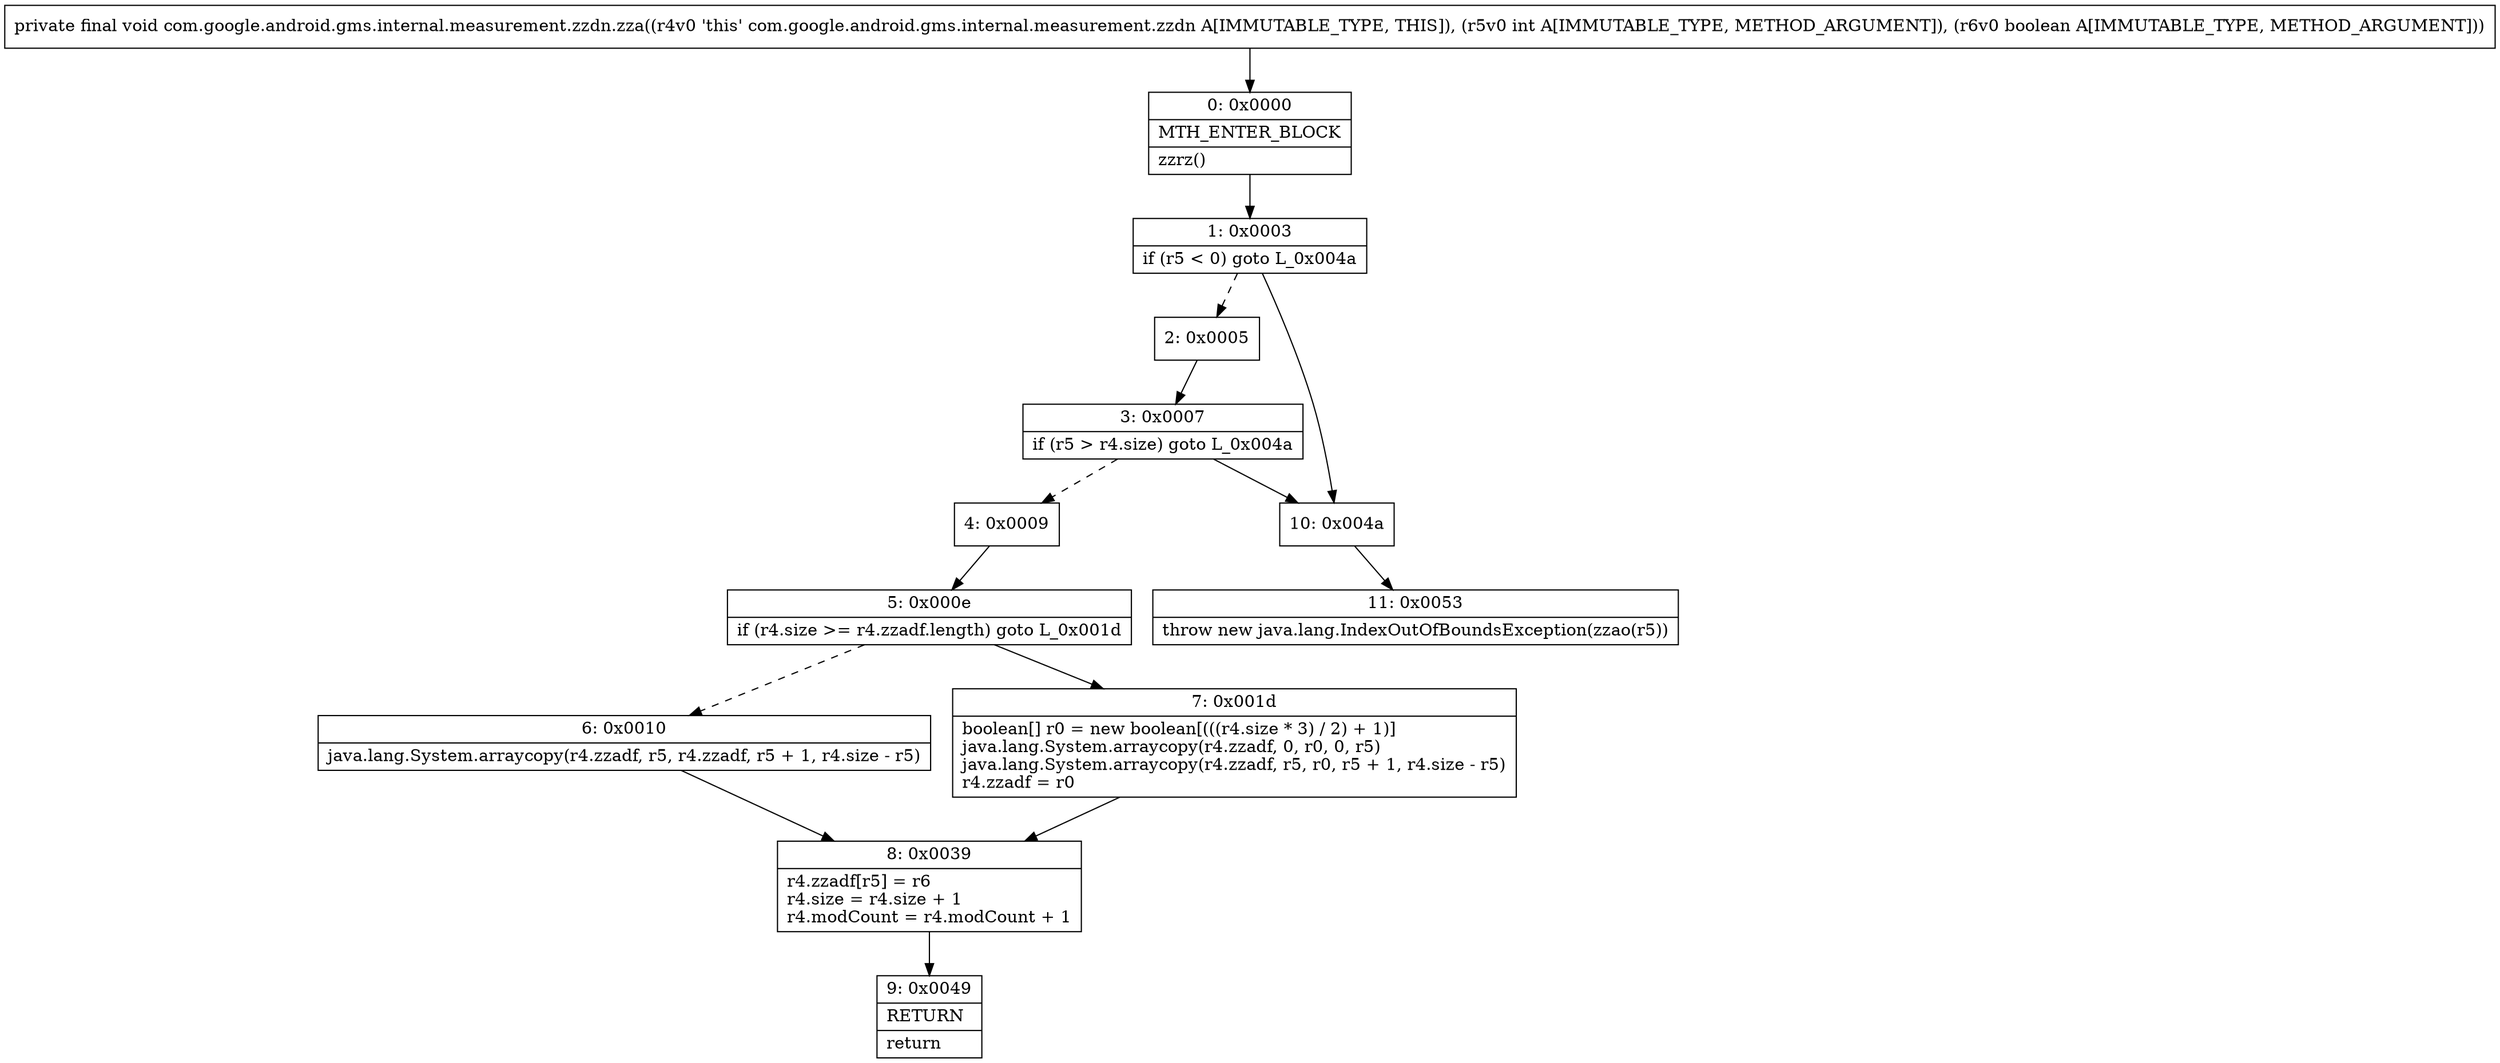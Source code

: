 digraph "CFG forcom.google.android.gms.internal.measurement.zzdn.zza(IZ)V" {
Node_0 [shape=record,label="{0\:\ 0x0000|MTH_ENTER_BLOCK\l|zzrz()\l}"];
Node_1 [shape=record,label="{1\:\ 0x0003|if (r5 \< 0) goto L_0x004a\l}"];
Node_2 [shape=record,label="{2\:\ 0x0005}"];
Node_3 [shape=record,label="{3\:\ 0x0007|if (r5 \> r4.size) goto L_0x004a\l}"];
Node_4 [shape=record,label="{4\:\ 0x0009}"];
Node_5 [shape=record,label="{5\:\ 0x000e|if (r4.size \>= r4.zzadf.length) goto L_0x001d\l}"];
Node_6 [shape=record,label="{6\:\ 0x0010|java.lang.System.arraycopy(r4.zzadf, r5, r4.zzadf, r5 + 1, r4.size \- r5)\l}"];
Node_7 [shape=record,label="{7\:\ 0x001d|boolean[] r0 = new boolean[(((r4.size * 3) \/ 2) + 1)]\ljava.lang.System.arraycopy(r4.zzadf, 0, r0, 0, r5)\ljava.lang.System.arraycopy(r4.zzadf, r5, r0, r5 + 1, r4.size \- r5)\lr4.zzadf = r0\l}"];
Node_8 [shape=record,label="{8\:\ 0x0039|r4.zzadf[r5] = r6\lr4.size = r4.size + 1\lr4.modCount = r4.modCount + 1\l}"];
Node_9 [shape=record,label="{9\:\ 0x0049|RETURN\l|return\l}"];
Node_10 [shape=record,label="{10\:\ 0x004a}"];
Node_11 [shape=record,label="{11\:\ 0x0053|throw new java.lang.IndexOutOfBoundsException(zzao(r5))\l}"];
MethodNode[shape=record,label="{private final void com.google.android.gms.internal.measurement.zzdn.zza((r4v0 'this' com.google.android.gms.internal.measurement.zzdn A[IMMUTABLE_TYPE, THIS]), (r5v0 int A[IMMUTABLE_TYPE, METHOD_ARGUMENT]), (r6v0 boolean A[IMMUTABLE_TYPE, METHOD_ARGUMENT])) }"];
MethodNode -> Node_0;
Node_0 -> Node_1;
Node_1 -> Node_2[style=dashed];
Node_1 -> Node_10;
Node_2 -> Node_3;
Node_3 -> Node_4[style=dashed];
Node_3 -> Node_10;
Node_4 -> Node_5;
Node_5 -> Node_6[style=dashed];
Node_5 -> Node_7;
Node_6 -> Node_8;
Node_7 -> Node_8;
Node_8 -> Node_9;
Node_10 -> Node_11;
}

